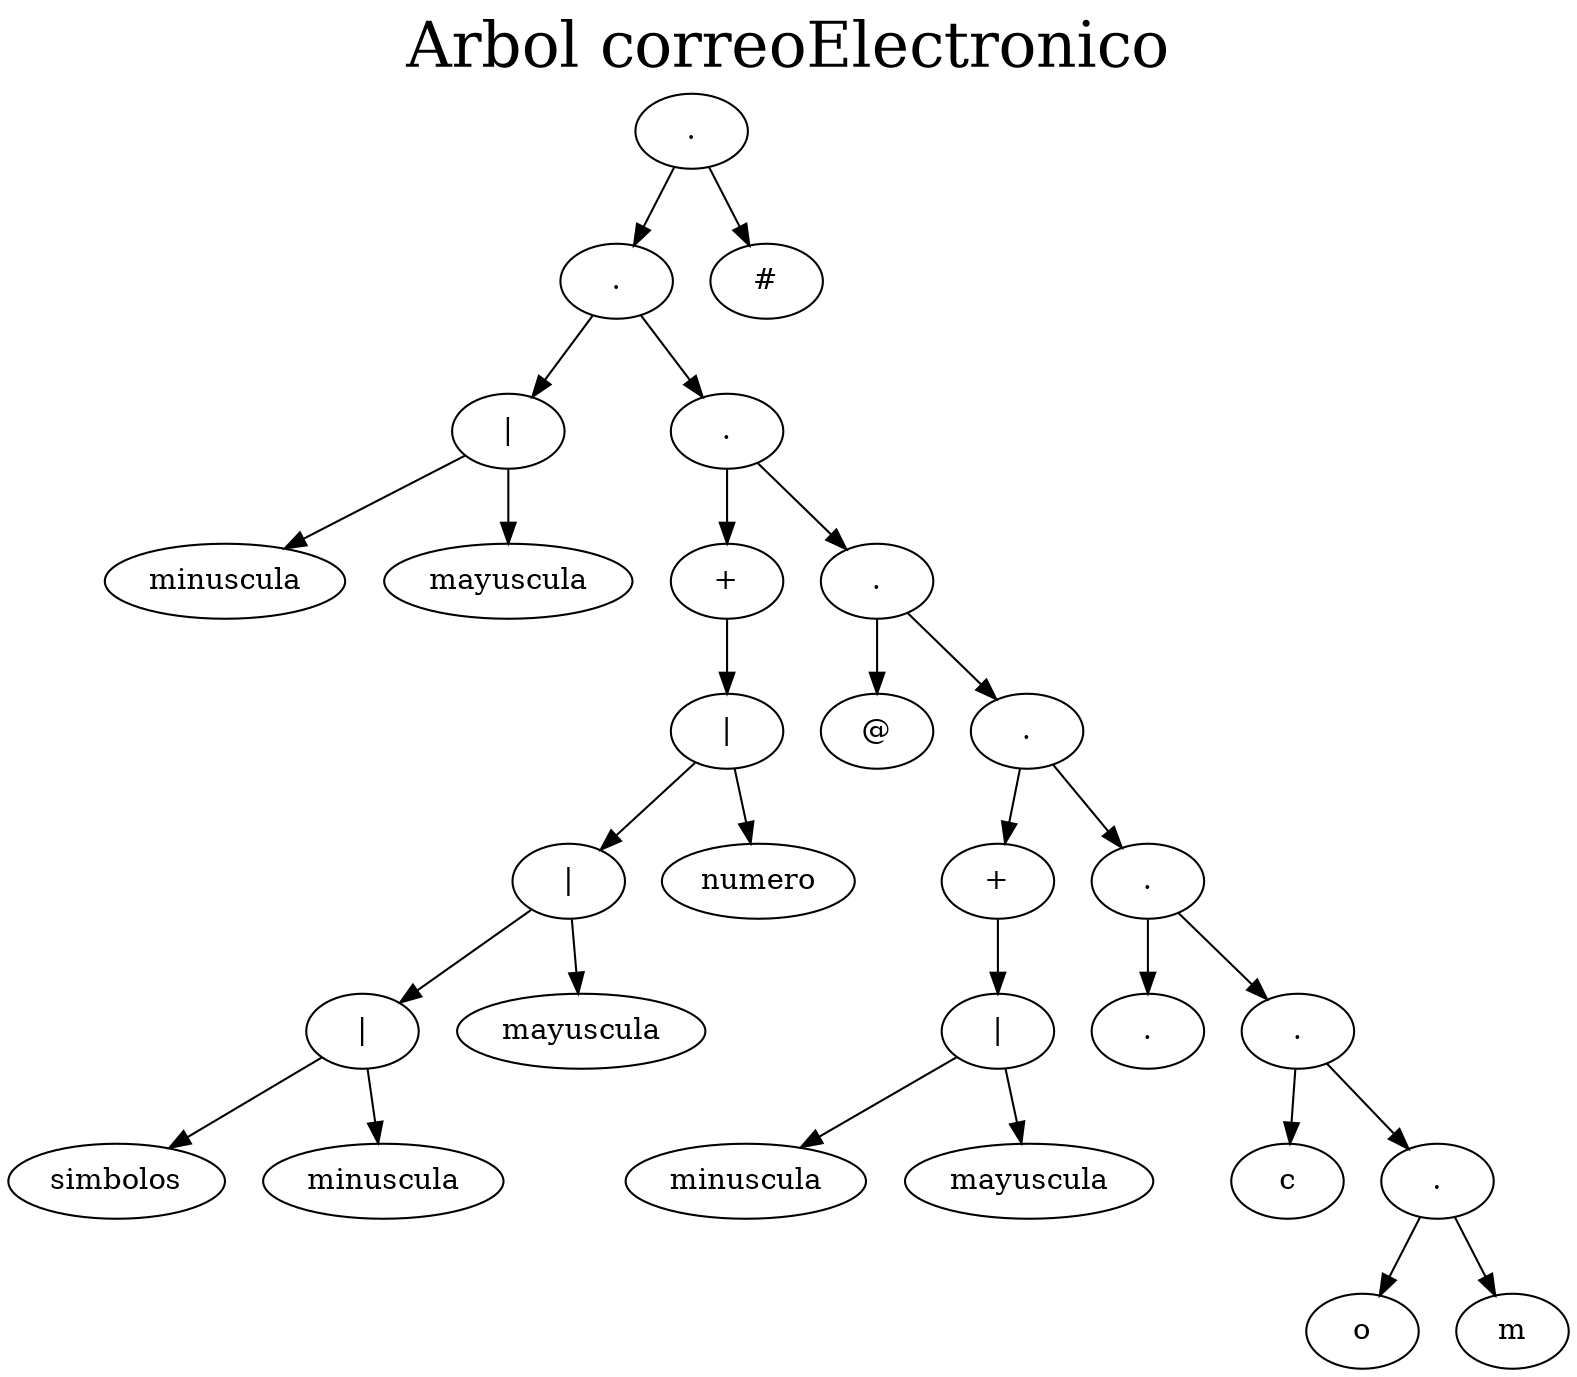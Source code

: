digraph G{
 graph [dpi=1000];
 label=<Arbol correoElectronico>
 labelloc = t;
 fontsize = 30; 
 splines=false;

nodead286faff69f4017acf8436cc863a512[label="."];
	nodead286faff69f4017acf8436cc863a512 -> nodee749535366fe47d19c4884dbdeb97099;
nodee749535366fe47d19c4884dbdeb97099[label="."];
	nodee749535366fe47d19c4884dbdeb97099 -> node4fbc44e5f04d40d4ac90bde08924693c;
node4fbc44e5f04d40d4ac90bde08924693c[label="|"];
	node4fbc44e5f04d40d4ac90bde08924693c -> node21f1888035d849a2adf2405230137928;
node21f1888035d849a2adf2405230137928[label="minuscula"];
	node4fbc44e5f04d40d4ac90bde08924693c -> node6d9a0004926b43df9b64314c5cb22093;
node6d9a0004926b43df9b64314c5cb22093[label="mayuscula"];
	nodee749535366fe47d19c4884dbdeb97099 -> nodef678244fd596495487504a9900130602;
nodef678244fd596495487504a9900130602[label="."];
	nodef678244fd596495487504a9900130602 -> node01fc76f670da4b63b19cd06403995aee;
node01fc76f670da4b63b19cd06403995aee[label="+"];
	node01fc76f670da4b63b19cd06403995aee -> node718db8c1622c4105a0f40596f99ececc;
node718db8c1622c4105a0f40596f99ececc[label="|"];
	node718db8c1622c4105a0f40596f99ececc -> node65c6db6df721447abf0676140715991e;
node65c6db6df721447abf0676140715991e[label="|"];
	node65c6db6df721447abf0676140715991e -> nodef3ce9d9d3bfb40509143ceddc896745c;
nodef3ce9d9d3bfb40509143ceddc896745c[label="|"];
	nodef3ce9d9d3bfb40509143ceddc896745c -> nodebfc6f523262046e18de301ca19bff2a8;
nodebfc6f523262046e18de301ca19bff2a8[label="simbolos"];
	nodef3ce9d9d3bfb40509143ceddc896745c -> node94385e5265784cb182a5865c8ebb58ac;
node94385e5265784cb182a5865c8ebb58ac[label="minuscula"];
	node65c6db6df721447abf0676140715991e -> node452061cfd8f245d2bec21d91f0cb8ddc;
node452061cfd8f245d2bec21d91f0cb8ddc[label="mayuscula"];
	node718db8c1622c4105a0f40596f99ececc -> node3fdabe947ce246099a26cd7a0d975997;
node3fdabe947ce246099a26cd7a0d975997[label="numero"];
	nodef678244fd596495487504a9900130602 -> noded5c116bcce504176a6e925195c9741c3;
noded5c116bcce504176a6e925195c9741c3[label="."];
	noded5c116bcce504176a6e925195c9741c3 -> nodea3d4b8eec471408baae97f6d75054534;
nodea3d4b8eec471408baae97f6d75054534[label="@"];
	noded5c116bcce504176a6e925195c9741c3 -> node43c07bd1a7c94497a396205b415d89c4;
node43c07bd1a7c94497a396205b415d89c4[label="."];
	node43c07bd1a7c94497a396205b415d89c4 -> node0527e22fd8d14eb48ab45e934d3c0c77;
node0527e22fd8d14eb48ab45e934d3c0c77[label="+"];
	node0527e22fd8d14eb48ab45e934d3c0c77 -> nodebb7f8c34aca84576be28f08e6ebd0993;
nodebb7f8c34aca84576be28f08e6ebd0993[label="|"];
	nodebb7f8c34aca84576be28f08e6ebd0993 -> nodee187ec5e2a15417a9721e36f4d068df5;
nodee187ec5e2a15417a9721e36f4d068df5[label="minuscula"];
	nodebb7f8c34aca84576be28f08e6ebd0993 -> node186302f4a2eb49df8270ed10c3d12985;
node186302f4a2eb49df8270ed10c3d12985[label="mayuscula"];
	node43c07bd1a7c94497a396205b415d89c4 -> nodecc3361ec318a407eba93bd6aada13776;
nodecc3361ec318a407eba93bd6aada13776[label="."];
	nodecc3361ec318a407eba93bd6aada13776 -> noded09fcd270d34407fa8cc1ea41b67824b;
noded09fcd270d34407fa8cc1ea41b67824b[label="."];
	nodecc3361ec318a407eba93bd6aada13776 -> node44ca82bbe31c48e3b6d4f72531ca018e;
node44ca82bbe31c48e3b6d4f72531ca018e[label="."];
	node44ca82bbe31c48e3b6d4f72531ca018e -> node2cb85e7862c94c7591b6781a6ff4e687;
node2cb85e7862c94c7591b6781a6ff4e687[label="c"];
	node44ca82bbe31c48e3b6d4f72531ca018e -> node974981b7e3a4446aaafbf6aad000b0d5;
node974981b7e3a4446aaafbf6aad000b0d5[label="."];
	node974981b7e3a4446aaafbf6aad000b0d5 -> node60d2c7d3638b4d998477a71a7c4fac52;
node60d2c7d3638b4d998477a71a7c4fac52[label="o"];
	node974981b7e3a4446aaafbf6aad000b0d5 -> node9936486afe9e4333a322d1473798c225;
node9936486afe9e4333a322d1473798c225[label="m"];
	nodead286faff69f4017acf8436cc863a512 -> nodea28e6f56dd774d6f952432a9c1372dc4;
nodea28e6f56dd774d6f952432a9c1372dc4[label="#"];
}